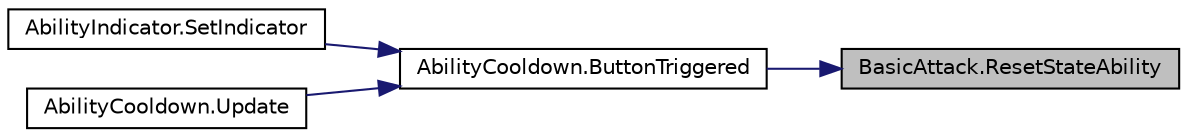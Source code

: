 digraph "BasicAttack.ResetStateAbility"
{
 // INTERACTIVE_SVG=YES
 // LATEX_PDF_SIZE
  edge [fontname="Helvetica",fontsize="10",labelfontname="Helvetica",labelfontsize="10"];
  node [fontname="Helvetica",fontsize="10",shape=record];
  rankdir="RL";
  Node1 [label="BasicAttack.ResetStateAbility",height=0.2,width=0.4,color="black", fillcolor="grey75", style="filled", fontcolor="black",tooltip=" "];
  Node1 -> Node2 [dir="back",color="midnightblue",fontsize="10",style="solid",fontname="Helvetica"];
  Node2 [label="AbilityCooldown.ButtonTriggered",height=0.2,width=0.4,color="black", fillcolor="white", style="filled",URL="$class_ability_cooldown.html#a24d10146f84157eecd34133535f98c0b",tooltip="When the button is actually triggered, this function should execute"];
  Node2 -> Node3 [dir="back",color="midnightblue",fontsize="10",style="solid",fontname="Helvetica"];
  Node3 [label="AbilityIndicator.SetIndicator",height=0.2,width=0.4,color="black", fillcolor="white", style="filled",URL="$class_ability_indicator.html#a334fb70612241c8c1067bb596a4e2a26",tooltip="Shows the indicator of the wanted ability"];
  Node2 -> Node4 [dir="back",color="midnightblue",fontsize="10",style="solid",fontname="Helvetica"];
  Node4 [label="AbilityCooldown.Update",height=0.2,width=0.4,color="black", fillcolor="white", style="filled",URL="$class_ability_cooldown.html#a0a1223f783a3c342413172a5797fa597",tooltip=" "];
}
